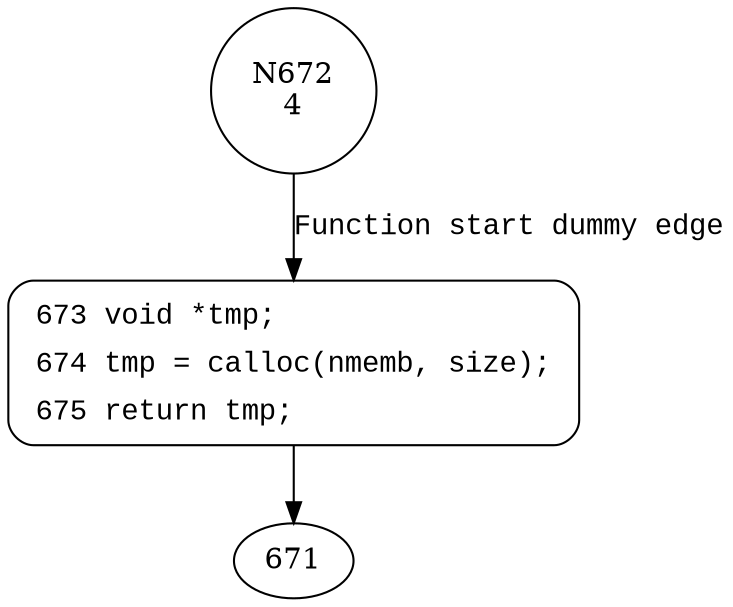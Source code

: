 digraph ldv_reference_calloc {
672 [shape="circle" label="N672\n4"]
673 [shape="circle" label="N673\n3"]
673 [style="filled,bold" penwidth="1" fillcolor="white" fontname="Courier New" shape="Mrecord" label=<<table border="0" cellborder="0" cellpadding="3" bgcolor="white"><tr><td align="right">673</td><td align="left">void *tmp;</td></tr><tr><td align="right">674</td><td align="left">tmp = calloc(nmemb, size);</td></tr><tr><td align="right">675</td><td align="left">return tmp;</td></tr></table>>]
673 -> 671[label=""]
672 -> 673 [label="Function start dummy edge" fontname="Courier New"]
}